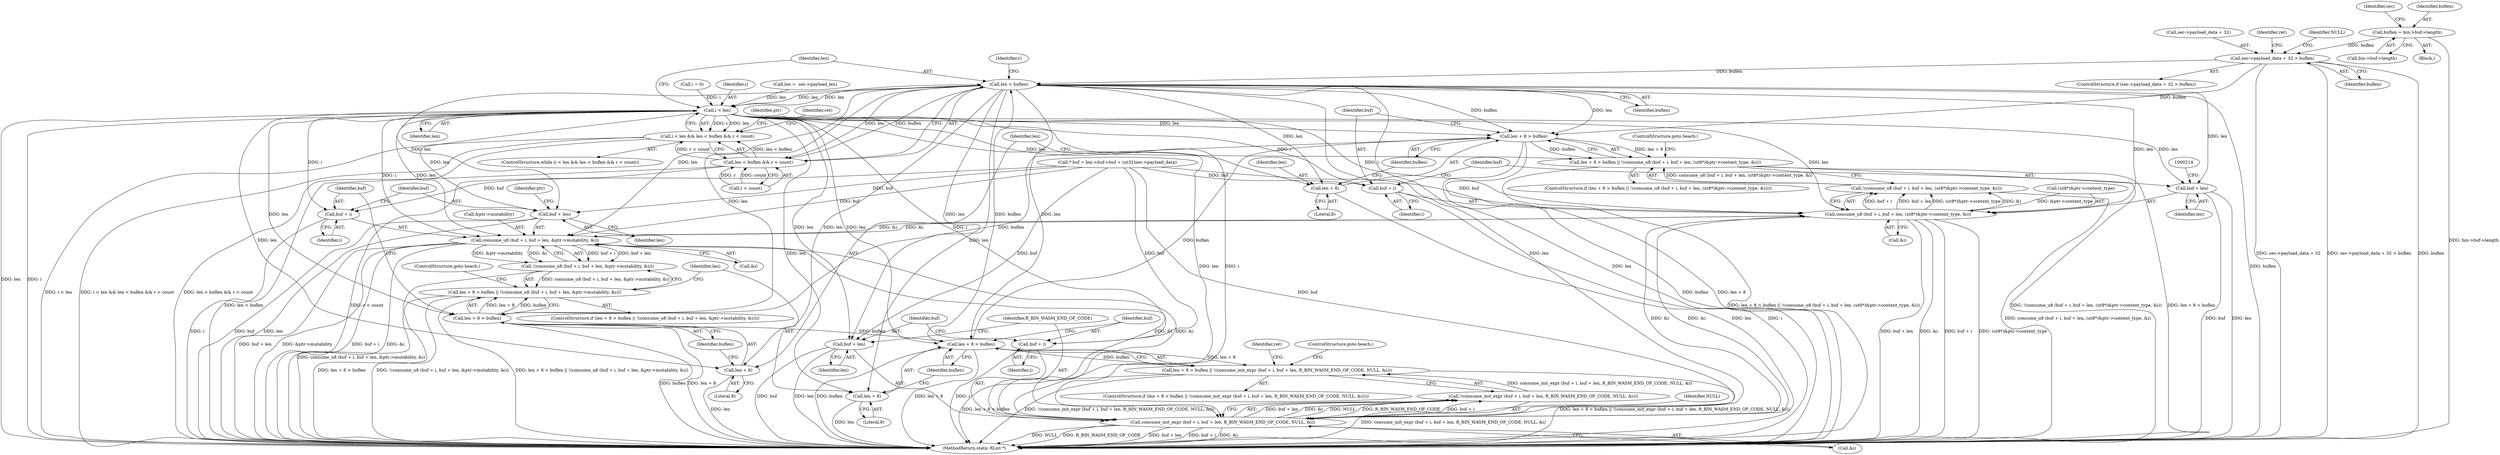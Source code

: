 digraph "1_radare2_d2632f6483a3ceb5d8e0a5fb11142c51c43978b4_2@del" {
"1000113" [label="(Call,buflen = bin->buf->length)"];
"1000121" [label="(Call,sec->payload_data + 32 > buflen)"];
"1000182" [label="(Call,len < buflen)"];
"1000178" [label="(Call,i < len)"];
"1000177" [label="(Call,i < len && len < buflen && r < count)"];
"1000200" [label="(Call,len + 8 > buflen)"];
"1000199" [label="(Call,len + 8 > buflen || !(consume_u8 (buf + i, buf + len, (ut8*)&ptr->content_type, &i)))"];
"1000225" [label="(Call,len + 8 > buflen)"];
"1000224" [label="(Call,len + 8 > buflen || !(consume_u8 (buf + i, buf + len, &ptr->mutability, &i)))"];
"1000248" [label="(Call,len + 8 > buflen)"];
"1000247" [label="(Call,len + 8 > buflen || !(consume_init_expr (buf + i, buf + len, R_BIN_WASM_END_OF_CODE, NULL, &i)))"];
"1000201" [label="(Call,len + 8)"];
"1000206" [label="(Call,consume_u8 (buf + i, buf + len, (ut8*)&ptr->content_type, &i))"];
"1000205" [label="(Call,!(consume_u8 (buf + i, buf + len, (ut8*)&ptr->content_type, &i)))"];
"1000231" [label="(Call,consume_u8 (buf + i, buf + len, &ptr->mutability, &i))"];
"1000230" [label="(Call,!(consume_u8 (buf + i, buf + len, &ptr->mutability, &i)))"];
"1000254" [label="(Call,consume_init_expr (buf + i, buf + len, R_BIN_WASM_END_OF_CODE, NULL, &i))"];
"1000253" [label="(Call,!(consume_init_expr (buf + i, buf + len, R_BIN_WASM_END_OF_CODE, NULL, &i)))"];
"1000207" [label="(Call,buf + i)"];
"1000210" [label="(Call,buf + len)"];
"1000226" [label="(Call,len + 8)"];
"1000232" [label="(Call,buf + i)"];
"1000235" [label="(Call,buf + len)"];
"1000249" [label="(Call,len + 8)"];
"1000255" [label="(Call,buf + i)"];
"1000258" [label="(Call,buf + len)"];
"1000181" [label="(Call,len < buflen && r < count)"];
"1000122" [label="(Call,sec->payload_data + 32)"];
"1000204" [label="(Identifier,buflen)"];
"1000200" [label="(Call,len + 8 > buflen)"];
"1000256" [label="(Identifier,buf)"];
"1000247" [label="(Call,len + 8 > buflen || !(consume_init_expr (buf + i, buf + len, R_BIN_WASM_END_OF_CODE, NULL, &i)))"];
"1000238" [label="(Call,&ptr->mutability)"];
"1000213" [label="(Call,(ut8*)&ptr->content_type)"];
"1000232" [label="(Call,buf + i)"];
"1000184" [label="(Identifier,buflen)"];
"1000240" [label="(Identifier,ptr)"];
"1000176" [label="(ControlStructure,while (i < len && len < buflen && r < count))"];
"1000183" [label="(Identifier,len)"];
"1000205" [label="(Call,!(consume_u8 (buf + i, buf + len, (ut8*)&ptr->content_type, &i)))"];
"1000120" [label="(ControlStructure,if (sec->payload_data + 32 > buflen))"];
"1000262" [label="(Identifier,NULL)"];
"1000245" [label="(ControlStructure,goto beach;)"];
"1000266" [label="(ControlStructure,goto beach;)"];
"1000225" [label="(Call,len + 8 > buflen)"];
"1000202" [label="(Identifier,len)"];
"1000201" [label="(Call,len + 8)"];
"1000255" [label="(Call,buf + i)"];
"1000127" [label="(Identifier,buflen)"];
"1000224" [label="(Call,len + 8 > buflen || !(consume_u8 (buf + i, buf + len, &ptr->mutability, &i)))"];
"1000210" [label="(Call,buf + len)"];
"1000134" [label="(Identifier,ret)"];
"1000208" [label="(Identifier,buf)"];
"1000113" [label="(Call,buflen = bin->buf->length)"];
"1000182" [label="(Call,len < buflen)"];
"1000273" [label="(Identifier,ret)"];
"1000169" [label="(Call,i = 0)"];
"1000237" [label="(Identifier,len)"];
"1000249" [label="(Call,len + 8)"];
"1000179" [label="(Identifier,i)"];
"1000259" [label="(Identifier,buf)"];
"1000250" [label="(Identifier,len)"];
"1000124" [label="(Identifier,sec)"];
"1000211" [label="(Identifier,buf)"];
"1000186" [label="(Identifier,r)"];
"1000226" [label="(Call,len + 8)"];
"1000115" [label="(Call,bin->buf->length)"];
"1000180" [label="(Identifier,len)"];
"1000228" [label="(Literal,8)"];
"1000261" [label="(Identifier,R_BIN_WASM_END_OF_CODE)"];
"1000185" [label="(Call,r < count)"];
"1000234" [label="(Identifier,i)"];
"1000199" [label="(Call,len + 8 > buflen || !(consume_u8 (buf + i, buf + len, (ut8*)&ptr->content_type, &i)))"];
"1000253" [label="(Call,!(consume_init_expr (buf + i, buf + len, R_BIN_WASM_END_OF_CODE, NULL, &i)))"];
"1000248" [label="(Call,len + 8 > buflen)"];
"1000231" [label="(Call,consume_u8 (buf + i, buf + len, &ptr->mutability, &i))"];
"1000209" [label="(Identifier,i)"];
"1000254" [label="(Call,consume_init_expr (buf + i, buf + len, R_BIN_WASM_END_OF_CODE, NULL, &i))"];
"1000257" [label="(Identifier,i)"];
"1000258" [label="(Call,buf + len)"];
"1000157" [label="(Call,len =  sec->payload_len)"];
"1000252" [label="(Identifier,buflen)"];
"1000229" [label="(Identifier,buflen)"];
"1000235" [label="(Call,buf + len)"];
"1000219" [label="(Call,&i)"];
"1000227" [label="(Identifier,len)"];
"1000212" [label="(Identifier,len)"];
"1000236" [label="(Identifier,buf)"];
"1000230" [label="(Call,!(consume_u8 (buf + i, buf + len, &ptr->mutability, &i)))"];
"1000260" [label="(Identifier,len)"];
"1000203" [label="(Literal,8)"];
"1000198" [label="(ControlStructure,if (len + 8 > buflen || !(consume_u8 (buf + i, buf + len, (ut8*)&ptr->content_type, &i))))"];
"1000233" [label="(Identifier,buf)"];
"1000143" [label="(Call,* buf = bin->buf->buf + (ut32)sec->payload_data)"];
"1000121" [label="(Call,sec->payload_data + 32 > buflen)"];
"1000268" [label="(Identifier,ret)"];
"1000178" [label="(Call,i < len)"];
"1000222" [label="(ControlStructure,goto beach;)"];
"1000251" [label="(Literal,8)"];
"1000192" [label="(Identifier,ptr)"];
"1000279" [label="(MethodReturn,static RList *)"];
"1000207" [label="(Call,buf + i)"];
"1000181" [label="(Call,len < buflen && r < count)"];
"1000246" [label="(ControlStructure,if (len + 8 > buflen || !(consume_init_expr (buf + i, buf + len, R_BIN_WASM_END_OF_CODE, NULL, &i))))"];
"1000114" [label="(Identifier,buflen)"];
"1000223" [label="(ControlStructure,if (len + 8 > buflen || !(consume_u8 (buf + i, buf + len, &ptr->mutability, &i))))"];
"1000177" [label="(Call,i < len && len < buflen && r < count)"];
"1000130" [label="(Identifier,NULL)"];
"1000242" [label="(Call,&i)"];
"1000263" [label="(Call,&i)"];
"1000103" [label="(Block,)"];
"1000206" [label="(Call,consume_u8 (buf + i, buf + len, (ut8*)&ptr->content_type, &i))"];
"1000113" -> "1000103"  [label="AST: "];
"1000113" -> "1000115"  [label="CFG: "];
"1000114" -> "1000113"  [label="AST: "];
"1000115" -> "1000113"  [label="AST: "];
"1000124" -> "1000113"  [label="CFG: "];
"1000113" -> "1000279"  [label="DDG: bin->buf->length"];
"1000113" -> "1000121"  [label="DDG: buflen"];
"1000121" -> "1000120"  [label="AST: "];
"1000121" -> "1000127"  [label="CFG: "];
"1000122" -> "1000121"  [label="AST: "];
"1000127" -> "1000121"  [label="AST: "];
"1000130" -> "1000121"  [label="CFG: "];
"1000134" -> "1000121"  [label="CFG: "];
"1000121" -> "1000279"  [label="DDG: sec->payload_data + 32 > buflen"];
"1000121" -> "1000279"  [label="DDG: buflen"];
"1000121" -> "1000279"  [label="DDG: sec->payload_data + 32"];
"1000121" -> "1000182"  [label="DDG: buflen"];
"1000121" -> "1000200"  [label="DDG: buflen"];
"1000182" -> "1000181"  [label="AST: "];
"1000182" -> "1000184"  [label="CFG: "];
"1000183" -> "1000182"  [label="AST: "];
"1000184" -> "1000182"  [label="AST: "];
"1000186" -> "1000182"  [label="CFG: "];
"1000181" -> "1000182"  [label="CFG: "];
"1000182" -> "1000279"  [label="DDG: buflen"];
"1000182" -> "1000279"  [label="DDG: len"];
"1000182" -> "1000178"  [label="DDG: len"];
"1000182" -> "1000181"  [label="DDG: len"];
"1000182" -> "1000181"  [label="DDG: buflen"];
"1000178" -> "1000182"  [label="DDG: len"];
"1000248" -> "1000182"  [label="DDG: buflen"];
"1000182" -> "1000200"  [label="DDG: len"];
"1000182" -> "1000200"  [label="DDG: buflen"];
"1000182" -> "1000201"  [label="DDG: len"];
"1000182" -> "1000206"  [label="DDG: len"];
"1000182" -> "1000210"  [label="DDG: len"];
"1000182" -> "1000225"  [label="DDG: len"];
"1000182" -> "1000226"  [label="DDG: len"];
"1000182" -> "1000231"  [label="DDG: len"];
"1000182" -> "1000235"  [label="DDG: len"];
"1000182" -> "1000248"  [label="DDG: len"];
"1000182" -> "1000249"  [label="DDG: len"];
"1000182" -> "1000254"  [label="DDG: len"];
"1000182" -> "1000258"  [label="DDG: len"];
"1000178" -> "1000177"  [label="AST: "];
"1000178" -> "1000180"  [label="CFG: "];
"1000179" -> "1000178"  [label="AST: "];
"1000180" -> "1000178"  [label="AST: "];
"1000183" -> "1000178"  [label="CFG: "];
"1000177" -> "1000178"  [label="CFG: "];
"1000178" -> "1000279"  [label="DDG: i"];
"1000178" -> "1000279"  [label="DDG: len"];
"1000178" -> "1000177"  [label="DDG: i"];
"1000178" -> "1000177"  [label="DDG: len"];
"1000169" -> "1000178"  [label="DDG: i"];
"1000157" -> "1000178"  [label="DDG: len"];
"1000178" -> "1000200"  [label="DDG: len"];
"1000178" -> "1000201"  [label="DDG: len"];
"1000178" -> "1000206"  [label="DDG: i"];
"1000178" -> "1000206"  [label="DDG: len"];
"1000178" -> "1000207"  [label="DDG: i"];
"1000178" -> "1000210"  [label="DDG: len"];
"1000178" -> "1000225"  [label="DDG: len"];
"1000178" -> "1000226"  [label="DDG: len"];
"1000178" -> "1000231"  [label="DDG: i"];
"1000178" -> "1000231"  [label="DDG: len"];
"1000178" -> "1000232"  [label="DDG: i"];
"1000178" -> "1000235"  [label="DDG: len"];
"1000178" -> "1000248"  [label="DDG: len"];
"1000178" -> "1000249"  [label="DDG: len"];
"1000178" -> "1000254"  [label="DDG: i"];
"1000178" -> "1000254"  [label="DDG: len"];
"1000178" -> "1000255"  [label="DDG: i"];
"1000178" -> "1000258"  [label="DDG: len"];
"1000177" -> "1000176"  [label="AST: "];
"1000177" -> "1000181"  [label="CFG: "];
"1000181" -> "1000177"  [label="AST: "];
"1000192" -> "1000177"  [label="CFG: "];
"1000273" -> "1000177"  [label="CFG: "];
"1000177" -> "1000279"  [label="DDG: len < buflen && r < count"];
"1000177" -> "1000279"  [label="DDG: i < len"];
"1000177" -> "1000279"  [label="DDG: i < len && len < buflen && r < count"];
"1000181" -> "1000177"  [label="DDG: len < buflen"];
"1000181" -> "1000177"  [label="DDG: r < count"];
"1000200" -> "1000199"  [label="AST: "];
"1000200" -> "1000204"  [label="CFG: "];
"1000201" -> "1000200"  [label="AST: "];
"1000204" -> "1000200"  [label="AST: "];
"1000208" -> "1000200"  [label="CFG: "];
"1000199" -> "1000200"  [label="CFG: "];
"1000200" -> "1000279"  [label="DDG: len + 8"];
"1000200" -> "1000279"  [label="DDG: buflen"];
"1000200" -> "1000199"  [label="DDG: len + 8"];
"1000200" -> "1000199"  [label="DDG: buflen"];
"1000248" -> "1000200"  [label="DDG: buflen"];
"1000200" -> "1000225"  [label="DDG: buflen"];
"1000199" -> "1000198"  [label="AST: "];
"1000199" -> "1000205"  [label="CFG: "];
"1000205" -> "1000199"  [label="AST: "];
"1000222" -> "1000199"  [label="CFG: "];
"1000227" -> "1000199"  [label="CFG: "];
"1000199" -> "1000279"  [label="DDG: !(consume_u8 (buf + i, buf + len, (ut8*)&ptr->content_type, &i))"];
"1000199" -> "1000279"  [label="DDG: len + 8 > buflen"];
"1000199" -> "1000279"  [label="DDG: len + 8 > buflen || !(consume_u8 (buf + i, buf + len, (ut8*)&ptr->content_type, &i))"];
"1000205" -> "1000199"  [label="DDG: consume_u8 (buf + i, buf + len, (ut8*)&ptr->content_type, &i)"];
"1000225" -> "1000224"  [label="AST: "];
"1000225" -> "1000229"  [label="CFG: "];
"1000226" -> "1000225"  [label="AST: "];
"1000229" -> "1000225"  [label="AST: "];
"1000233" -> "1000225"  [label="CFG: "];
"1000224" -> "1000225"  [label="CFG: "];
"1000225" -> "1000279"  [label="DDG: len + 8"];
"1000225" -> "1000279"  [label="DDG: buflen"];
"1000225" -> "1000224"  [label="DDG: len + 8"];
"1000225" -> "1000224"  [label="DDG: buflen"];
"1000225" -> "1000248"  [label="DDG: buflen"];
"1000224" -> "1000223"  [label="AST: "];
"1000224" -> "1000230"  [label="CFG: "];
"1000230" -> "1000224"  [label="AST: "];
"1000245" -> "1000224"  [label="CFG: "];
"1000250" -> "1000224"  [label="CFG: "];
"1000224" -> "1000279"  [label="DDG: len + 8 > buflen"];
"1000224" -> "1000279"  [label="DDG: !(consume_u8 (buf + i, buf + len, &ptr->mutability, &i))"];
"1000224" -> "1000279"  [label="DDG: len + 8 > buflen || !(consume_u8 (buf + i, buf + len, &ptr->mutability, &i))"];
"1000230" -> "1000224"  [label="DDG: consume_u8 (buf + i, buf + len, &ptr->mutability, &i)"];
"1000248" -> "1000247"  [label="AST: "];
"1000248" -> "1000252"  [label="CFG: "];
"1000249" -> "1000248"  [label="AST: "];
"1000252" -> "1000248"  [label="AST: "];
"1000256" -> "1000248"  [label="CFG: "];
"1000247" -> "1000248"  [label="CFG: "];
"1000248" -> "1000279"  [label="DDG: buflen"];
"1000248" -> "1000279"  [label="DDG: len + 8"];
"1000248" -> "1000247"  [label="DDG: len + 8"];
"1000248" -> "1000247"  [label="DDG: buflen"];
"1000247" -> "1000246"  [label="AST: "];
"1000247" -> "1000253"  [label="CFG: "];
"1000253" -> "1000247"  [label="AST: "];
"1000266" -> "1000247"  [label="CFG: "];
"1000268" -> "1000247"  [label="CFG: "];
"1000247" -> "1000279"  [label="DDG: len + 8 > buflen"];
"1000247" -> "1000279"  [label="DDG: !(consume_init_expr (buf + i, buf + len, R_BIN_WASM_END_OF_CODE, NULL, &i))"];
"1000247" -> "1000279"  [label="DDG: len + 8 > buflen || !(consume_init_expr (buf + i, buf + len, R_BIN_WASM_END_OF_CODE, NULL, &i))"];
"1000253" -> "1000247"  [label="DDG: consume_init_expr (buf + i, buf + len, R_BIN_WASM_END_OF_CODE, NULL, &i)"];
"1000201" -> "1000203"  [label="CFG: "];
"1000202" -> "1000201"  [label="AST: "];
"1000203" -> "1000201"  [label="AST: "];
"1000204" -> "1000201"  [label="CFG: "];
"1000201" -> "1000279"  [label="DDG: len"];
"1000206" -> "1000205"  [label="AST: "];
"1000206" -> "1000219"  [label="CFG: "];
"1000207" -> "1000206"  [label="AST: "];
"1000210" -> "1000206"  [label="AST: "];
"1000213" -> "1000206"  [label="AST: "];
"1000219" -> "1000206"  [label="AST: "];
"1000205" -> "1000206"  [label="CFG: "];
"1000206" -> "1000279"  [label="DDG: buf + len"];
"1000206" -> "1000279"  [label="DDG: &i"];
"1000206" -> "1000279"  [label="DDG: buf + i"];
"1000206" -> "1000279"  [label="DDG: (ut8*)&ptr->content_type"];
"1000206" -> "1000205"  [label="DDG: buf + i"];
"1000206" -> "1000205"  [label="DDG: buf + len"];
"1000206" -> "1000205"  [label="DDG: (ut8*)&ptr->content_type"];
"1000206" -> "1000205"  [label="DDG: &i"];
"1000143" -> "1000206"  [label="DDG: buf"];
"1000213" -> "1000206"  [label="DDG: &ptr->content_type"];
"1000254" -> "1000206"  [label="DDG: &i"];
"1000231" -> "1000206"  [label="DDG: &i"];
"1000206" -> "1000231"  [label="DDG: &i"];
"1000206" -> "1000254"  [label="DDG: &i"];
"1000205" -> "1000279"  [label="DDG: consume_u8 (buf + i, buf + len, (ut8*)&ptr->content_type, &i)"];
"1000231" -> "1000230"  [label="AST: "];
"1000231" -> "1000242"  [label="CFG: "];
"1000232" -> "1000231"  [label="AST: "];
"1000235" -> "1000231"  [label="AST: "];
"1000238" -> "1000231"  [label="AST: "];
"1000242" -> "1000231"  [label="AST: "];
"1000230" -> "1000231"  [label="CFG: "];
"1000231" -> "1000279"  [label="DDG: buf + len"];
"1000231" -> "1000279"  [label="DDG: &ptr->mutability"];
"1000231" -> "1000279"  [label="DDG: buf + i"];
"1000231" -> "1000279"  [label="DDG: &i"];
"1000231" -> "1000230"  [label="DDG: buf + i"];
"1000231" -> "1000230"  [label="DDG: buf + len"];
"1000231" -> "1000230"  [label="DDG: &ptr->mutability"];
"1000231" -> "1000230"  [label="DDG: &i"];
"1000143" -> "1000231"  [label="DDG: buf"];
"1000254" -> "1000231"  [label="DDG: &i"];
"1000231" -> "1000254"  [label="DDG: &i"];
"1000230" -> "1000279"  [label="DDG: consume_u8 (buf + i, buf + len, &ptr->mutability, &i)"];
"1000254" -> "1000253"  [label="AST: "];
"1000254" -> "1000263"  [label="CFG: "];
"1000255" -> "1000254"  [label="AST: "];
"1000258" -> "1000254"  [label="AST: "];
"1000261" -> "1000254"  [label="AST: "];
"1000262" -> "1000254"  [label="AST: "];
"1000263" -> "1000254"  [label="AST: "];
"1000253" -> "1000254"  [label="CFG: "];
"1000254" -> "1000279"  [label="DDG: buf + len"];
"1000254" -> "1000279"  [label="DDG: buf + i"];
"1000254" -> "1000279"  [label="DDG: &i"];
"1000254" -> "1000279"  [label="DDG: NULL"];
"1000254" -> "1000279"  [label="DDG: R_BIN_WASM_END_OF_CODE"];
"1000254" -> "1000253"  [label="DDG: buf + len"];
"1000254" -> "1000253"  [label="DDG: &i"];
"1000254" -> "1000253"  [label="DDG: NULL"];
"1000254" -> "1000253"  [label="DDG: R_BIN_WASM_END_OF_CODE"];
"1000254" -> "1000253"  [label="DDG: buf + i"];
"1000143" -> "1000254"  [label="DDG: buf"];
"1000253" -> "1000279"  [label="DDG: consume_init_expr (buf + i, buf + len, R_BIN_WASM_END_OF_CODE, NULL, &i)"];
"1000207" -> "1000209"  [label="CFG: "];
"1000208" -> "1000207"  [label="AST: "];
"1000209" -> "1000207"  [label="AST: "];
"1000211" -> "1000207"  [label="CFG: "];
"1000207" -> "1000279"  [label="DDG: i"];
"1000143" -> "1000207"  [label="DDG: buf"];
"1000210" -> "1000212"  [label="CFG: "];
"1000211" -> "1000210"  [label="AST: "];
"1000212" -> "1000210"  [label="AST: "];
"1000214" -> "1000210"  [label="CFG: "];
"1000210" -> "1000279"  [label="DDG: len"];
"1000210" -> "1000279"  [label="DDG: buf"];
"1000226" -> "1000228"  [label="CFG: "];
"1000227" -> "1000226"  [label="AST: "];
"1000228" -> "1000226"  [label="AST: "];
"1000229" -> "1000226"  [label="CFG: "];
"1000226" -> "1000279"  [label="DDG: len"];
"1000232" -> "1000234"  [label="CFG: "];
"1000233" -> "1000232"  [label="AST: "];
"1000234" -> "1000232"  [label="AST: "];
"1000236" -> "1000232"  [label="CFG: "];
"1000232" -> "1000279"  [label="DDG: i"];
"1000143" -> "1000232"  [label="DDG: buf"];
"1000235" -> "1000237"  [label="CFG: "];
"1000236" -> "1000235"  [label="AST: "];
"1000237" -> "1000235"  [label="AST: "];
"1000240" -> "1000235"  [label="CFG: "];
"1000235" -> "1000279"  [label="DDG: len"];
"1000235" -> "1000279"  [label="DDG: buf"];
"1000143" -> "1000235"  [label="DDG: buf"];
"1000249" -> "1000251"  [label="CFG: "];
"1000250" -> "1000249"  [label="AST: "];
"1000251" -> "1000249"  [label="AST: "];
"1000252" -> "1000249"  [label="CFG: "];
"1000249" -> "1000279"  [label="DDG: len"];
"1000255" -> "1000257"  [label="CFG: "];
"1000256" -> "1000255"  [label="AST: "];
"1000257" -> "1000255"  [label="AST: "];
"1000259" -> "1000255"  [label="CFG: "];
"1000255" -> "1000279"  [label="DDG: i"];
"1000143" -> "1000255"  [label="DDG: buf"];
"1000258" -> "1000260"  [label="CFG: "];
"1000259" -> "1000258"  [label="AST: "];
"1000260" -> "1000258"  [label="AST: "];
"1000261" -> "1000258"  [label="CFG: "];
"1000258" -> "1000279"  [label="DDG: buf"];
"1000258" -> "1000279"  [label="DDG: len"];
"1000143" -> "1000258"  [label="DDG: buf"];
"1000181" -> "1000185"  [label="CFG: "];
"1000185" -> "1000181"  [label="AST: "];
"1000181" -> "1000279"  [label="DDG: r < count"];
"1000181" -> "1000279"  [label="DDG: len < buflen"];
"1000185" -> "1000181"  [label="DDG: r"];
"1000185" -> "1000181"  [label="DDG: count"];
}
